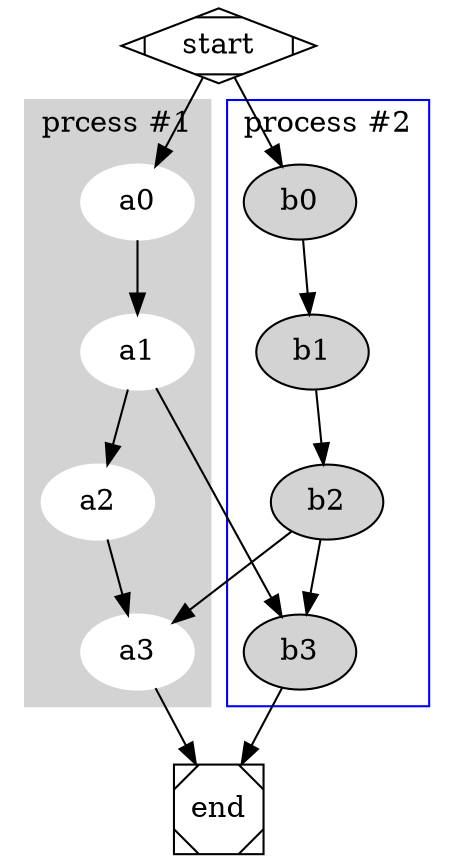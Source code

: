 digraph g {
    subgraph cluster0 {
        //我是一个子图, subgraph定义了我,
        node[style = filled,  color = white];
        //我之内的节点都是这种样式
        style = filled;
        //我的样式是填充
        color = lightgrey;
        //我的颜色
        a0->a1->a2->a3;
        label = "prcess #1"
        //我的标题
    }

    subgraph cluster1 {
        //我也是一个子图
        node[style = filled];
        b0->b1->b2->b3;
        label = "process #2";
        color = blue;
    }

    //定义完毕之后, 下面还是连接了
    start->a0;
    start->b0;
    a1->b3;
    b2->a3;
    a3->end;
    b3->end;

    start[shape=Mdiamond];
    end[shape=Msquare];
}

